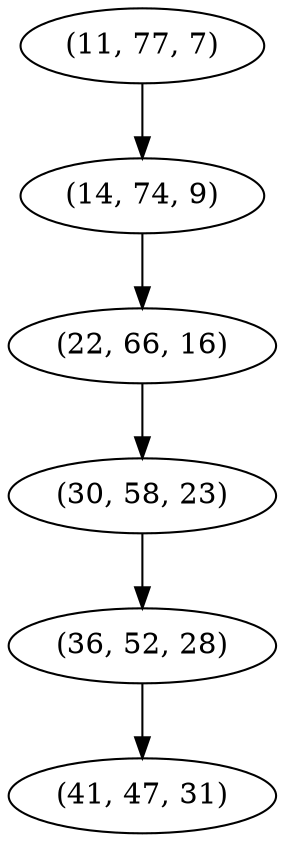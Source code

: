 digraph tree {
    "(11, 77, 7)";
    "(14, 74, 9)";
    "(22, 66, 16)";
    "(30, 58, 23)";
    "(36, 52, 28)";
    "(41, 47, 31)";
    "(11, 77, 7)" -> "(14, 74, 9)";
    "(14, 74, 9)" -> "(22, 66, 16)";
    "(22, 66, 16)" -> "(30, 58, 23)";
    "(30, 58, 23)" -> "(36, 52, 28)";
    "(36, 52, 28)" -> "(41, 47, 31)";
}
